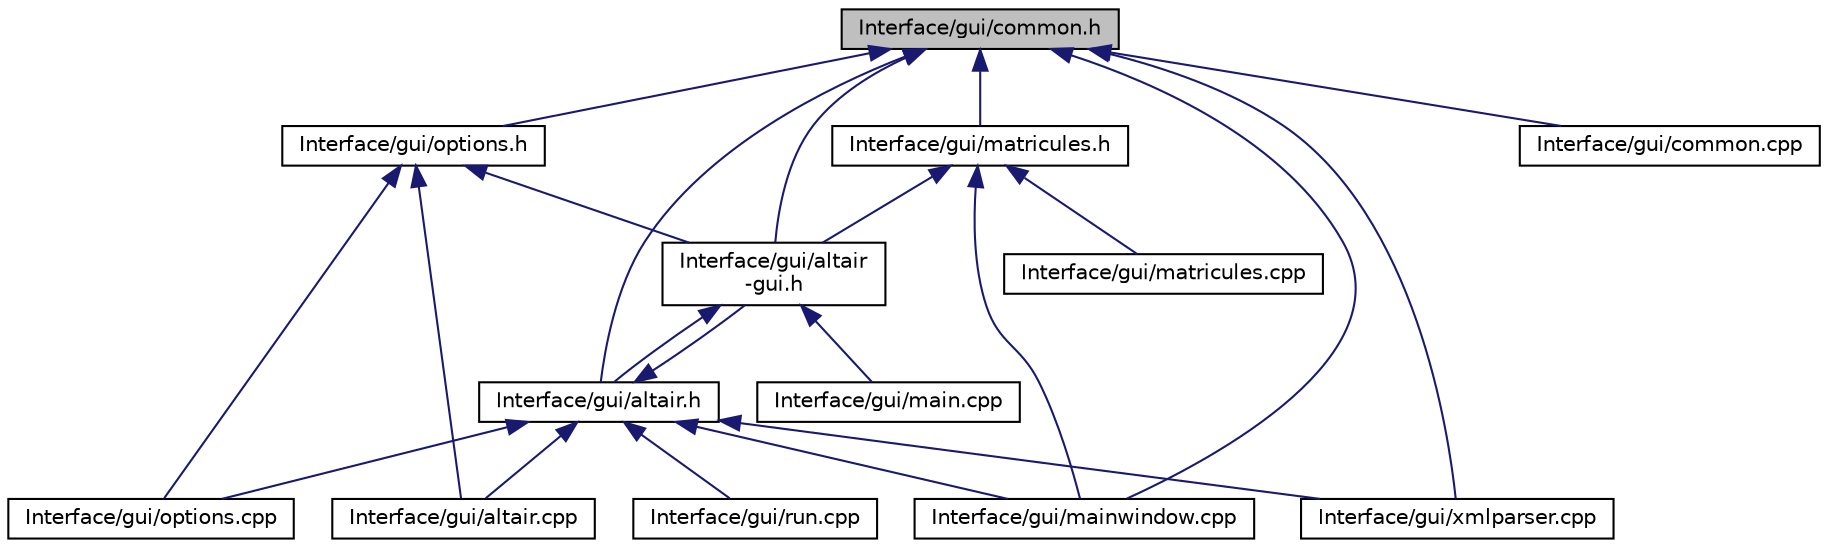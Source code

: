 digraph "Interface/gui/common.h"
{
 // INTERACTIVE_SVG=YES
  edge [fontname="Helvetica",fontsize="10",labelfontname="Helvetica",labelfontsize="10"];
  node [fontname="Helvetica",fontsize="10",shape=record];
  Node8 [label="Interface/gui/common.h",height=0.2,width=0.4,color="black", fillcolor="grey75", style="filled", fontcolor="black"];
  Node8 -> Node9 [dir="back",color="midnightblue",fontsize="10",style="solid",fontname="Helvetica"];
  Node9 [label="Interface/gui/options.h",height=0.2,width=0.4,color="black", fillcolor="white", style="filled",URL="$options_8h.html",tooltip="Code des classes du dialogue d&#39;options. "];
  Node9 -> Node10 [dir="back",color="midnightblue",fontsize="10",style="solid",fontname="Helvetica"];
  Node10 [label="Interface/gui/altair\l-gui.h",height=0.2,width=0.4,color="black", fillcolor="white", style="filled",URL="$altair-gui_8h.html",tooltip="Code de la classe MainWindow qui construit l&#39;interface graphique. "];
  Node10 -> Node11 [dir="back",color="midnightblue",fontsize="10",style="solid",fontname="Helvetica"];
  Node11 [label="Interface/gui/altair.h",height=0.2,width=0.4,color="black", fillcolor="white", style="filled",URL="$altair_8h.html",tooltip="Code de la classe principale Altair, qui joue le rôle d&#39;agent de l&#39;interface graphique. "];
  Node11 -> Node10 [dir="back",color="midnightblue",fontsize="10",style="solid",fontname="Helvetica"];
  Node11 -> Node12 [dir="back",color="midnightblue",fontsize="10",style="solid",fontname="Helvetica"];
  Node12 [label="Interface/gui/altair.cpp",height=0.2,width=0.4,color="black", fillcolor="white", style="filled",URL="$altair_8cpp.html",tooltip="Code implémentant la classe principale Altair, qui joue le rôle d&#39;agent de l&#39;interface graphique..."];
  Node11 -> Node13 [dir="back",color="midnightblue",fontsize="10",style="solid",fontname="Helvetica"];
  Node13 [label="Interface/gui/mainwindow.cpp",height=0.2,width=0.4,color="black", fillcolor="white", style="filled",URL="$mainwindow_8cpp.html",tooltip="Code de l&#39;implémentation de la classe MainWindow de l&#39;interface graphique. "];
  Node11 -> Node14 [dir="back",color="midnightblue",fontsize="10",style="solid",fontname="Helvetica"];
  Node14 [label="Interface/gui/options.cpp",height=0.2,width=0.4,color="black", fillcolor="white", style="filled",URL="$options_8cpp.html",tooltip="Implémentation des classes du dialogue d&#39;options. "];
  Node11 -> Node15 [dir="back",color="midnightblue",fontsize="10",style="solid",fontname="Helvetica"];
  Node15 [label="Interface/gui/run.cpp",height=0.2,width=0.4,color="black", fillcolor="white", style="filled",URL="$run_8cpp.html",tooltip="Implémentation de la classe Altair agent de la classe MainWindow qui construit l&#39;interface graphique..."];
  Node11 -> Node16 [dir="back",color="midnightblue",fontsize="10",style="solid",fontname="Helvetica"];
  Node16 [label="Interface/gui/xmlparser.cpp",height=0.2,width=0.4,color="black", fillcolor="white", style="filled",URL="$xmlparser_8cpp.html",tooltip="Implémentation de la classe Altair agent de la classe MainWindow qui construit l&#39;interface graphique..."];
  Node10 -> Node17 [dir="back",color="midnightblue",fontsize="10",style="solid",fontname="Helvetica"];
  Node17 [label="Interface/gui/main.cpp",height=0.2,width=0.4,color="black", fillcolor="white", style="filled",URL="$_interface_2gui_2main_8cpp.html",tooltip="Lance l&#39;interface graphique en chargeant le bon contexte linguistique et la feuille de style..."];
  Node9 -> Node12 [dir="back",color="midnightblue",fontsize="10",style="solid",fontname="Helvetica"];
  Node9 -> Node14 [dir="back",color="midnightblue",fontsize="10",style="solid",fontname="Helvetica"];
  Node8 -> Node10 [dir="back",color="midnightblue",fontsize="10",style="solid",fontname="Helvetica"];
  Node8 -> Node11 [dir="back",color="midnightblue",fontsize="10",style="solid",fontname="Helvetica"];
  Node8 -> Node18 [dir="back",color="midnightblue",fontsize="10",style="solid",fontname="Helvetica"];
  Node18 [label="Interface/gui/matricules.h",height=0.2,width=0.4,color="black", fillcolor="white", style="filled",URL="$matricules_8h.html",tooltip="Code de la classe MatriculeInput, qui construit un dialogue d&#39;extraction des bulletins. "];
  Node18 -> Node10 [dir="back",color="midnightblue",fontsize="10",style="solid",fontname="Helvetica"];
  Node18 -> Node13 [dir="back",color="midnightblue",fontsize="10",style="solid",fontname="Helvetica"];
  Node18 -> Node19 [dir="back",color="midnightblue",fontsize="10",style="solid",fontname="Helvetica"];
  Node19 [label="Interface/gui/matricules.cpp",height=0.2,width=0.4,color="black", fillcolor="white", style="filled",URL="$matricules_8cpp.html",tooltip="Implémentation de la classe MatriculeInput, qui construit un dialogue d&#39;extraction des bulletins..."];
  Node8 -> Node20 [dir="back",color="midnightblue",fontsize="10",style="solid",fontname="Helvetica"];
  Node20 [label="Interface/gui/common.cpp",height=0.2,width=0.4,color="black", fillcolor="white", style="filled",URL="$common_8cpp.html"];
  Node8 -> Node13 [dir="back",color="midnightblue",fontsize="10",style="solid",fontname="Helvetica"];
  Node8 -> Node16 [dir="back",color="midnightblue",fontsize="10",style="solid",fontname="Helvetica"];
}

